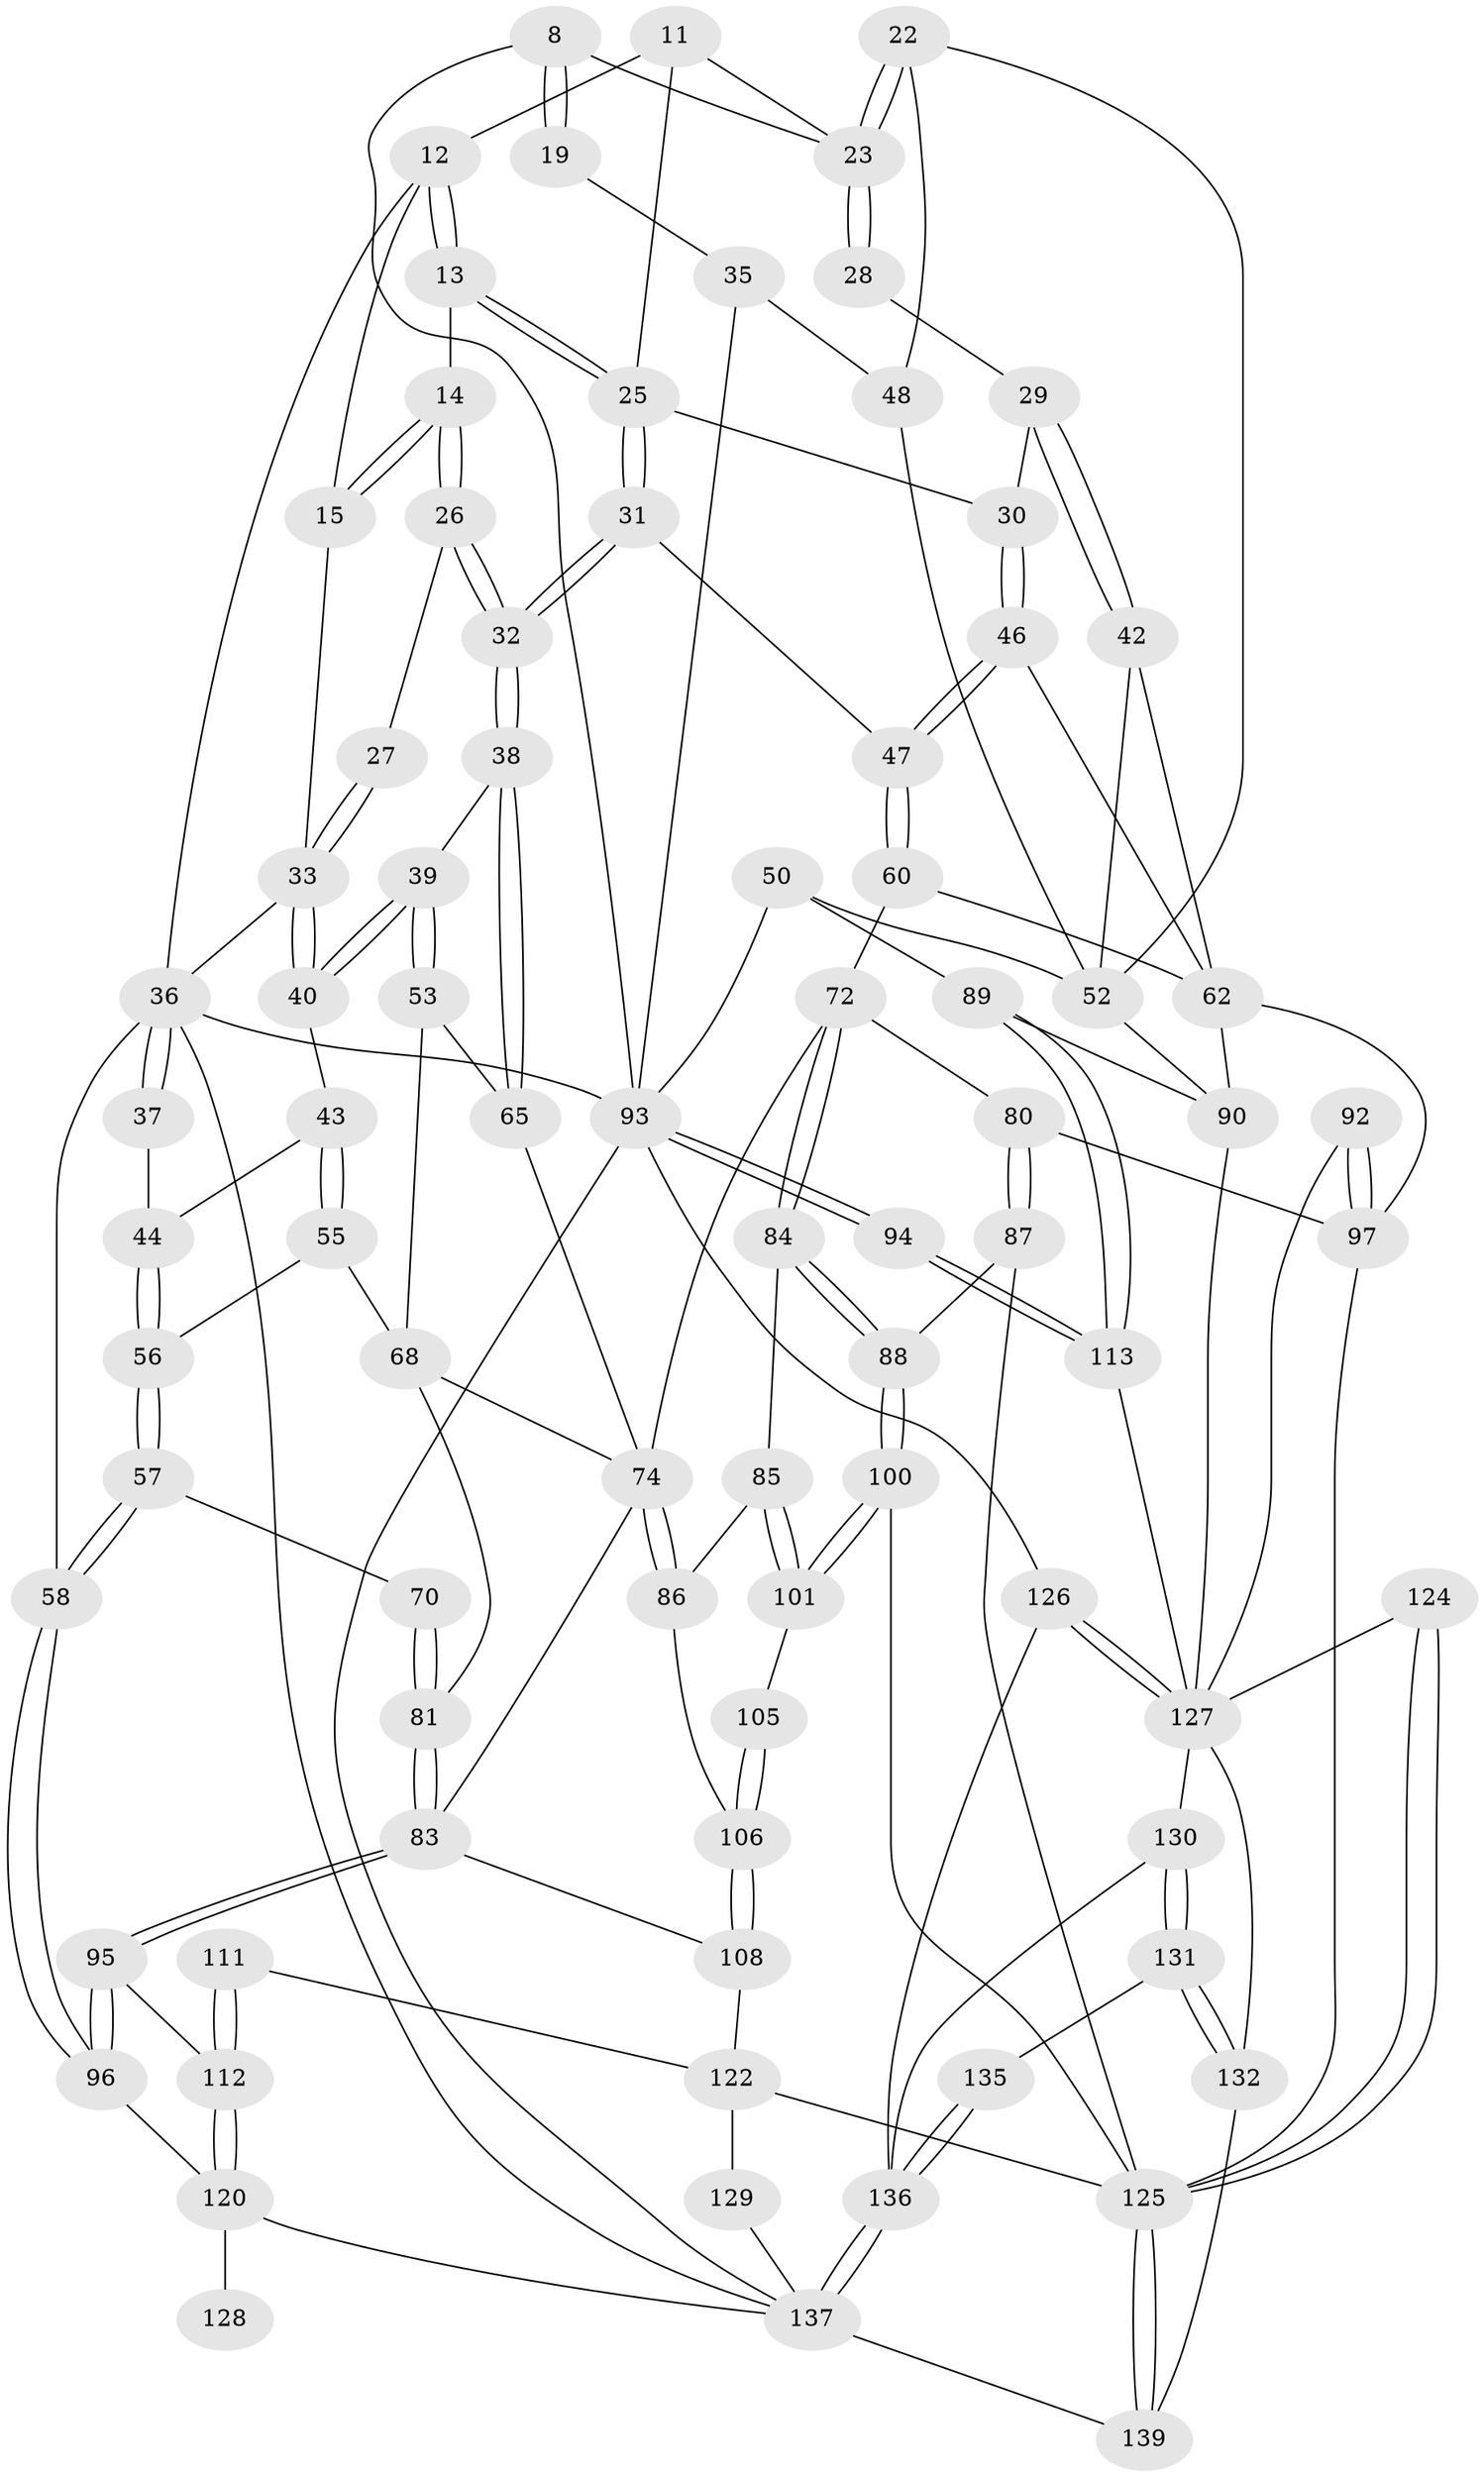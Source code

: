 // original degree distribution, {3: 0.02158273381294964, 6: 0.2302158273381295, 5: 0.5107913669064749, 4: 0.23741007194244604}
// Generated by graph-tools (version 1.1) at 2025/04/03/04/25 22:04:46]
// undirected, 83 vertices, 187 edges
graph export_dot {
graph [start="1"]
  node [color=gray90,style=filled];
  8 [pos="+0.6982796878224243+0",super="+1+2"];
  11 [pos="+0.5373881009668342+0.012696652242884786"];
  12 [pos="+0.5074689483760226+0",super="+7"];
  13 [pos="+0.43447098300111914+0.08063137180016743"];
  14 [pos="+0.40137671095170435+0.07584709520918029"];
  15 [pos="+0.3408922281321743+0.0200514102903018"];
  19 [pos="+0.7690142953535679+0.09937516837763431"];
  22 [pos="+0.7255522086389707+0.18071184220977676"];
  23 [pos="+0.6877007669767814+0.13896160171987704",super="+9+10"];
  25 [pos="+0.4793976147024352+0.14594449920275687",super="+24"];
  26 [pos="+0.35190437265050833+0.13138001727999937"];
  27 [pos="+0.3298869097592776+0.12129668960628011"];
  28 [pos="+0.6101360953665143+0.10376285893976632"];
  29 [pos="+0.5786502155254608+0.1234202883613432"];
  30 [pos="+0.532991344195619+0.13777070237765573"];
  31 [pos="+0.41955826792864287+0.24872908326412035"];
  32 [pos="+0.4067270465404892+0.2532674102694079"];
  33 [pos="+0.24652863542064385+0.16636605271094274",super="+17+16"];
  35 [pos="+0.9588985315198868+0.08159482873286336",super="+20"];
  36 [pos="+0+0.15383536625061253",super="+18"];
  37 [pos="+0.01647366686345201+0.1818165799788219"];
  38 [pos="+0.38366506829510477+0.2715708248117009"];
  39 [pos="+0.27409596493670335+0.24159277337906296"];
  40 [pos="+0.25131073275371957+0.22172324903302199"];
  42 [pos="+0.667226310089561+0.25587321662167595"];
  43 [pos="+0.17472961546353039+0.23748139033225615"];
  44 [pos="+0.037587774747275024+0.19937432666426227"];
  46 [pos="+0.609826096255229+0.25775634813703235"];
  47 [pos="+0.5125363667499873+0.2863648668994363"];
  48 [pos="+0.8792342431546141+0.17665727299387637",super="+21"];
  50 [pos="+0.936237452854869+0.41927550585860257"];
  52 [pos="+0.8455068970565927+0.40943282948280374",super="+41+51"];
  53 [pos="+0.2136821418117803+0.35812820723357097"];
  55 [pos="+0.16313197636798937+0.3774435833575687"];
  56 [pos="+0.098507987704294+0.3387200026570257"];
  57 [pos="+0+0.46069033220888395"];
  58 [pos="+0+0.4646865274351658"];
  60 [pos="+0.5449659619938908+0.4274065757280019"];
  62 [pos="+0.6398646625585385+0.4834484702040651",super="+59"];
  65 [pos="+0.3741679634182941+0.3504049806768312"];
  68 [pos="+0.17676911044793522+0.39801774440126214",super="+54"];
  70 [pos="+0.058821857045323174+0.4870239833488721"];
  72 [pos="+0.39698103732098405+0.5154975790297167",super="+71"];
  74 [pos="+0.29056613733950504+0.590250782288491",super="+73"];
  80 [pos="+0.5056912531456081+0.575061028968735"];
  81 [pos="+0.11584986833728483+0.5812756133342515",super="+77+69"];
  83 [pos="+0.12473366034877507+0.6370624034840664",super="+82+75+76"];
  84 [pos="+0.37065134586165316+0.5845171087703875"];
  85 [pos="+0.323466127143939+0.589648196953349"];
  86 [pos="+0.2916436107878323+0.5907516779642153"];
  87 [pos="+0.44958640723150806+0.6314680662508854"];
  88 [pos="+0.4139441988454374+0.6236113014446019"];
  89 [pos="+0.7906711326731372+0.6654386069321971"];
  90 [pos="+0.7323778722689991+0.6474097475638091",super="+61"];
  92 [pos="+0.6135472872502244+0.728444029102791"];
  93 [pos="+1+0.6632603486204294",super="+49"];
  94 [pos="+1+0.6066369245450529"];
  95 [pos="+0.11009150287992502+0.646205850015915"];
  96 [pos="+0+0.5836879450733338"];
  97 [pos="+0.5968100291569597+0.7353333125938554",super="+79+78"];
  100 [pos="+0.3587572557902677+0.7379007194083623"];
  101 [pos="+0.3575415698986764+0.737791121286917"];
  105 [pos="+0.3536949690141263+0.7377847341583605"];
  106 [pos="+0.2862940209272531+0.76115467583242",super="+103+102"];
  108 [pos="+0.23052572077853226+0.7958027167157287",super="+104"];
  111 [pos="+0.10212308954418721+0.8030165773166558"];
  112 [pos="+0.08004827502635892+0.7193497883307715"];
  113 [pos="+0.8320897030105318+0.6836821962713756"];
  120 [pos="+0+0.758180267771449",super="+117"];
  122 [pos="+0.25792303694100677+0.902731507407443",super="+109+110"];
  124 [pos="+0.5939165210563003+0.8628973579109835"];
  125 [pos="+0.3972183698401794+1",super="+121+107+99+98"];
  126 [pos="+0.9533046984063995+0.8235237657682275"];
  127 [pos="+0.902229148078484+0.8334296899786873",super="+115+91+123"];
  128 [pos="+0.10119837558352468+0.8032692961763112"];
  129 [pos="+0.08893202626402019+0.9488879160814824"];
  130 [pos="+0.8930588736255358+0.8510519565281935"];
  131 [pos="+0.8302083557877514+0.9291142813340525"];
  132 [pos="+0.7364672933727117+0.9703214022726732"];
  135 [pos="+0.8686035247350794+0.939364998432342"];
  136 [pos="+0.9749164300268551+1",super="+133+134"];
  137 [pos="+1+1",super="+119"];
  139 [pos="+0.407118282918678+1",super="+138"];
  8 -- 19 [weight=2];
  8 -- 19;
  8 -- 23;
  8 -- 93;
  11 -- 12;
  11 -- 23;
  11 -- 25;
  12 -- 13;
  12 -- 13;
  12 -- 36;
  12 -- 15;
  13 -- 14;
  13 -- 25;
  13 -- 25;
  14 -- 15;
  14 -- 15;
  14 -- 26;
  14 -- 26;
  15 -- 33;
  19 -- 35;
  22 -- 23;
  22 -- 23;
  22 -- 48;
  22 -- 52;
  23 -- 28 [weight=2];
  23 -- 28;
  25 -- 31;
  25 -- 31;
  25 -- 30;
  26 -- 27;
  26 -- 32;
  26 -- 32;
  27 -- 33 [weight=2];
  27 -- 33;
  28 -- 29;
  29 -- 30;
  29 -- 42;
  29 -- 42;
  30 -- 46;
  30 -- 46;
  31 -- 32;
  31 -- 32;
  31 -- 47;
  32 -- 38;
  32 -- 38;
  33 -- 40;
  33 -- 40;
  33 -- 36;
  35 -- 48 [weight=2];
  35 -- 93;
  36 -- 37 [weight=2];
  36 -- 37;
  36 -- 58;
  36 -- 93;
  36 -- 137;
  37 -- 44;
  38 -- 39;
  38 -- 65;
  38 -- 65;
  39 -- 40;
  39 -- 40;
  39 -- 53;
  39 -- 53;
  40 -- 43;
  42 -- 52;
  42 -- 62;
  43 -- 44;
  43 -- 55;
  43 -- 55;
  44 -- 56;
  44 -- 56;
  46 -- 47;
  46 -- 47;
  46 -- 62;
  47 -- 60;
  47 -- 60;
  48 -- 52;
  50 -- 89;
  50 -- 93;
  50 -- 52;
  52 -- 90;
  53 -- 65;
  53 -- 68;
  55 -- 56;
  55 -- 68;
  56 -- 57;
  56 -- 57;
  57 -- 58;
  57 -- 58;
  57 -- 70;
  58 -- 96;
  58 -- 96;
  60 -- 72;
  60 -- 62;
  62 -- 90;
  62 -- 97;
  65 -- 74;
  68 -- 81;
  68 -- 74;
  70 -- 81 [weight=2];
  70 -- 81;
  72 -- 84;
  72 -- 84;
  72 -- 80;
  72 -- 74 [weight=2];
  74 -- 86;
  74 -- 86;
  74 -- 83 [weight=2];
  80 -- 87;
  80 -- 87;
  80 -- 97;
  81 -- 83 [weight=2];
  81 -- 83;
  83 -- 95;
  83 -- 95;
  83 -- 108;
  84 -- 85;
  84 -- 88;
  84 -- 88;
  85 -- 86;
  85 -- 101;
  85 -- 101;
  86 -- 106;
  87 -- 88;
  87 -- 125;
  88 -- 100;
  88 -- 100;
  89 -- 90;
  89 -- 113;
  89 -- 113;
  90 -- 127;
  92 -- 97 [weight=2];
  92 -- 97;
  92 -- 127;
  93 -- 94 [weight=2];
  93 -- 94;
  93 -- 126;
  93 -- 137;
  94 -- 113;
  94 -- 113;
  95 -- 96;
  95 -- 96;
  95 -- 112;
  96 -- 120;
  97 -- 125;
  100 -- 101;
  100 -- 101;
  100 -- 125;
  101 -- 105;
  105 -- 106 [weight=2];
  105 -- 106;
  106 -- 108 [weight=2];
  106 -- 108;
  108 -- 122;
  111 -- 112;
  111 -- 112;
  111 -- 122;
  112 -- 120;
  112 -- 120;
  113 -- 127;
  120 -- 128 [weight=2];
  120 -- 137;
  122 -- 129 [weight=2];
  122 -- 125;
  124 -- 125 [weight=2];
  124 -- 125;
  124 -- 127;
  125 -- 139;
  125 -- 139;
  126 -- 127;
  126 -- 127;
  126 -- 136;
  127 -- 130;
  127 -- 132;
  129 -- 137;
  130 -- 131;
  130 -- 131;
  130 -- 136;
  131 -- 132;
  131 -- 132;
  131 -- 135;
  132 -- 139;
  135 -- 136 [weight=2];
  135 -- 136;
  136 -- 137;
  136 -- 137;
  137 -- 139 [weight=2];
}
